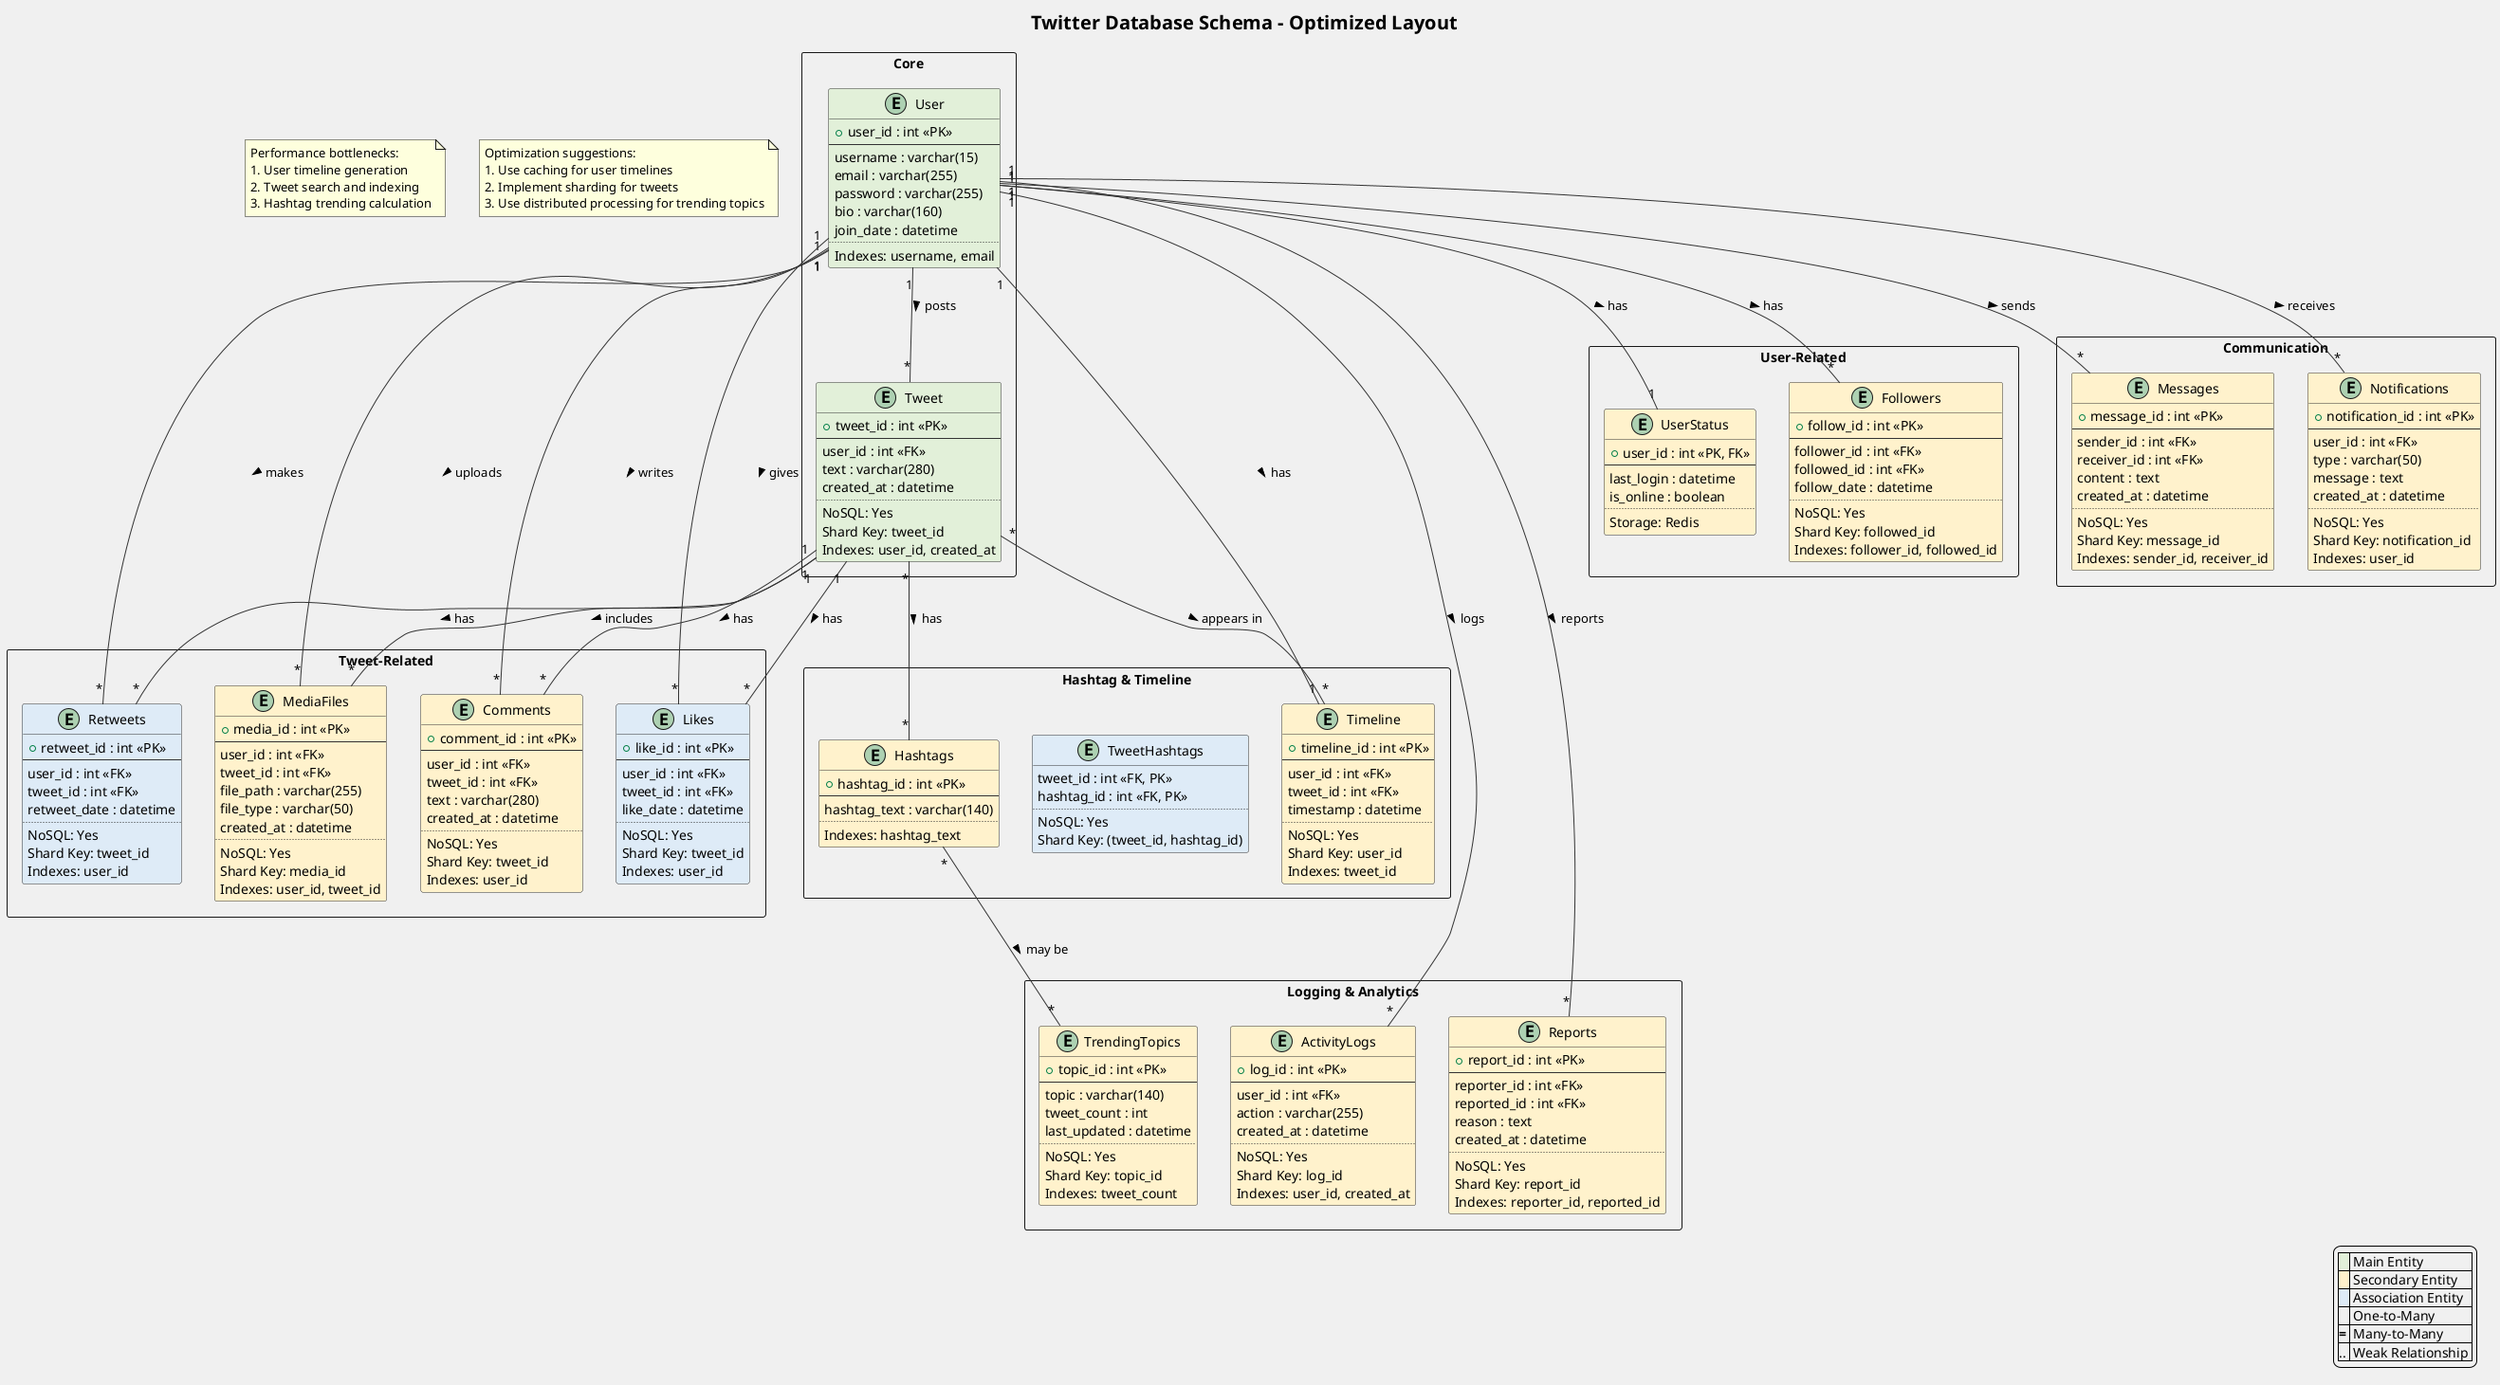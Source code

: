 @startuml

!define MAIN_ENTITY #E2F0D9
!define SECONDARY_ENTITY #FFF2CC
!define ASSOCIATION_ENTITY #DEEBF7

' Skin parameters
skinparam {
  backgroundColor #F0F0F0
  handwritten false
  shadowing false
  class {
    BackgroundColor #FFFFFF
    BorderColor #333333
    ArrowColor #333333
    FontName Arial
    FontSize 16
    AttributeFontSize 14
  }
  title {
    FontSize 20
    FontStyle bold
  }
  legend {
    FontSize 14
  }
}

title Twitter Database Schema - Optimized Layout

legend right
  |<#E2F0D9>| Main Entity |
  |<#FFF2CC>| Secondary Entity |
  |<#DEEBF7>| Association Entity |
  |= | One-to-Many |
  |== | Many-to-Many |
  |..| Weak Relationship |
endlegend

together {
  rectangle "Core" {
    entity "User" as user MAIN_ENTITY {
      +user_id : int <<PK>>
      --
      username : varchar(15)
      email : varchar(255)
      password : varchar(255)
      bio : varchar(160)
      join_date : datetime
      ..
      Indexes: username, email
    }
    
    entity "Tweet" as tweet MAIN_ENTITY {
      +tweet_id : int <<PK>>
      --
      user_id : int <<FK>>
      text : varchar(280)
      created_at : datetime
      ..
      NoSQL: Yes
      Shard Key: tweet_id
      Indexes: user_id, created_at
    }
  }
}

together {
  rectangle "User-Related" {
    entity "UserStatus" as userstatus SECONDARY_ENTITY {
      +user_id : int <<PK, FK>>
      --
      last_login : datetime
      is_online : boolean
      ..
      Storage: Redis
    }

    entity "Followers" as followers SECONDARY_ENTITY {
      +follow_id : int <<PK>>
      --
      follower_id : int <<FK>>
      followed_id : int <<FK>>
      follow_date : datetime
      ..
      NoSQL: Yes
      Shard Key: followed_id
      Indexes: follower_id, followed_id
    }
  }
}

together {
  rectangle "Tweet-Related" {
    entity "Comments" as comments SECONDARY_ENTITY {
      +comment_id : int <<PK>>
      --
      user_id : int <<FK>>
      tweet_id : int <<FK>>
      text : varchar(280)
      created_at : datetime
      ..
      NoSQL: Yes
      Shard Key: tweet_id
      Indexes: user_id
    }

    entity "Likes" as likes ASSOCIATION_ENTITY {
      +like_id : int <<PK>>
      --
      user_id : int <<FK>>
      tweet_id : int <<FK>>
      like_date : datetime
      ..
      NoSQL: Yes
      Shard Key: tweet_id
      Indexes: user_id
    }

    entity "Retweets" as retweets ASSOCIATION_ENTITY {
      +retweet_id : int <<PK>>
      --
      user_id : int <<FK>>
      tweet_id : int <<FK>>
      retweet_date : datetime
      ..
      NoSQL: Yes
      Shard Key: tweet_id
      Indexes: user_id
    }

    entity "MediaFiles" as media_files SECONDARY_ENTITY {
      +media_id : int <<PK>>
      --
      user_id : int <<FK>>
      tweet_id : int <<FK>>
      file_path : varchar(255)
      file_type : varchar(50)
      created_at : datetime
      ..
      NoSQL: Yes
      Shard Key: media_id
      Indexes: user_id, tweet_id
    }
  }
}

together {
  rectangle "Hashtag & Timeline" {
    entity "Hashtags" as hashtags SECONDARY_ENTITY {
      +hashtag_id : int <<PK>>
      --
      hashtag_text : varchar(140)
      ..
      Indexes: hashtag_text
    }

    entity "TweetHashtags" as tweet_hashtags ASSOCIATION_ENTITY {
      tweet_id : int <<FK, PK>>
      hashtag_id : int <<FK, PK>>
      ..
      NoSQL: Yes
      Shard Key: (tweet_id, hashtag_id)
    }

    entity "Timeline" as timeline SECONDARY_ENTITY {
      +timeline_id : int <<PK>>
      --
      user_id : int <<FK>>
      tweet_id : int <<FK>>
      timestamp : datetime
      ..
      NoSQL: Yes
      Shard Key: user_id
      Indexes: tweet_id
    }
  }
}

together {
  rectangle "Communication" {
    entity "Messages" as messages SECONDARY_ENTITY {
      +message_id : int <<PK>>
      --
      sender_id : int <<FK>>
      receiver_id : int <<FK>>
      content : text
      created_at : datetime
      ..
      NoSQL: Yes
      Shard Key: message_id
      Indexes: sender_id, receiver_id
    }

    entity "Notifications" as notifications SECONDARY_ENTITY {
      +notification_id : int <<PK>>
      --
      user_id : int <<FK>>
      type : varchar(50)
      message : text
      created_at : datetime
      ..
      NoSQL: Yes
      Shard Key: notification_id
      Indexes: user_id
    }
  }
}

together {
  rectangle "Logging & Analytics" {
    entity "ActivityLogs" as activity_logs SECONDARY_ENTITY {
      +log_id : int <<PK>>
      --
      user_id : int <<FK>>
      action : varchar(255)
      created_at : datetime
      ..
      NoSQL: Yes
      Shard Key: log_id
      Indexes: user_id, created_at
    }

    entity "Reports" as reports SECONDARY_ENTITY {
      +report_id : int <<PK>>
      --
      reporter_id : int <<FK>>
      reported_id : int <<FK>>
      reason : text
      created_at : datetime
      ..
      NoSQL: Yes
      Shard Key: report_id
      Indexes: reporter_id, reported_id
    }

    entity "TrendingTopics" as trending_topics SECONDARY_ENTITY {
      +topic_id : int <<PK>>
      --
      topic : varchar(140)
      tweet_count : int
      last_updated : datetime
      ..
      NoSQL: Yes
      Shard Key: topic_id
      Indexes: tweet_count
    }
  }
}

' Relationships
user "1" -- "1" userstatus : has >
user "1" -- "*" followers : has >
user "1" -- "*" messages : sends >
user "1" -- "*" notifications : receives >
user "1" -- "*" activity_logs : logs >
user "1" -- "*" reports : reports >
user "1" -- "*" tweet : posts >
user "1" -- "*" comments : writes >
user "1" -- "*" likes : gives >
user "1" -- "*" retweets : makes >
user "1" -- "1" timeline : has >
user "1" -- "*" media_files : uploads >

tweet "1" -- "*" likes : has >
tweet "1" -- "*" retweets : has >
tweet "1" -- "*" comments : has >
tweet "*" -- "*" hashtags : has >
tweet "1" -- "*" media_files : includes >

tweet "*" -- "*" timeline : appears in >

hashtags "*" -- "*" trending_topics : may be >

note as N1
  Performance bottlenecks:
  1. User timeline generation
  2. Tweet search and indexing
  3. Hashtag trending calculation
endnote

note as N2
  Optimization suggestions:
  1. Use caching for user timelines
  2. Implement sharding for tweets
  3. Use distributed processing for trending topics
endnote

@enduml